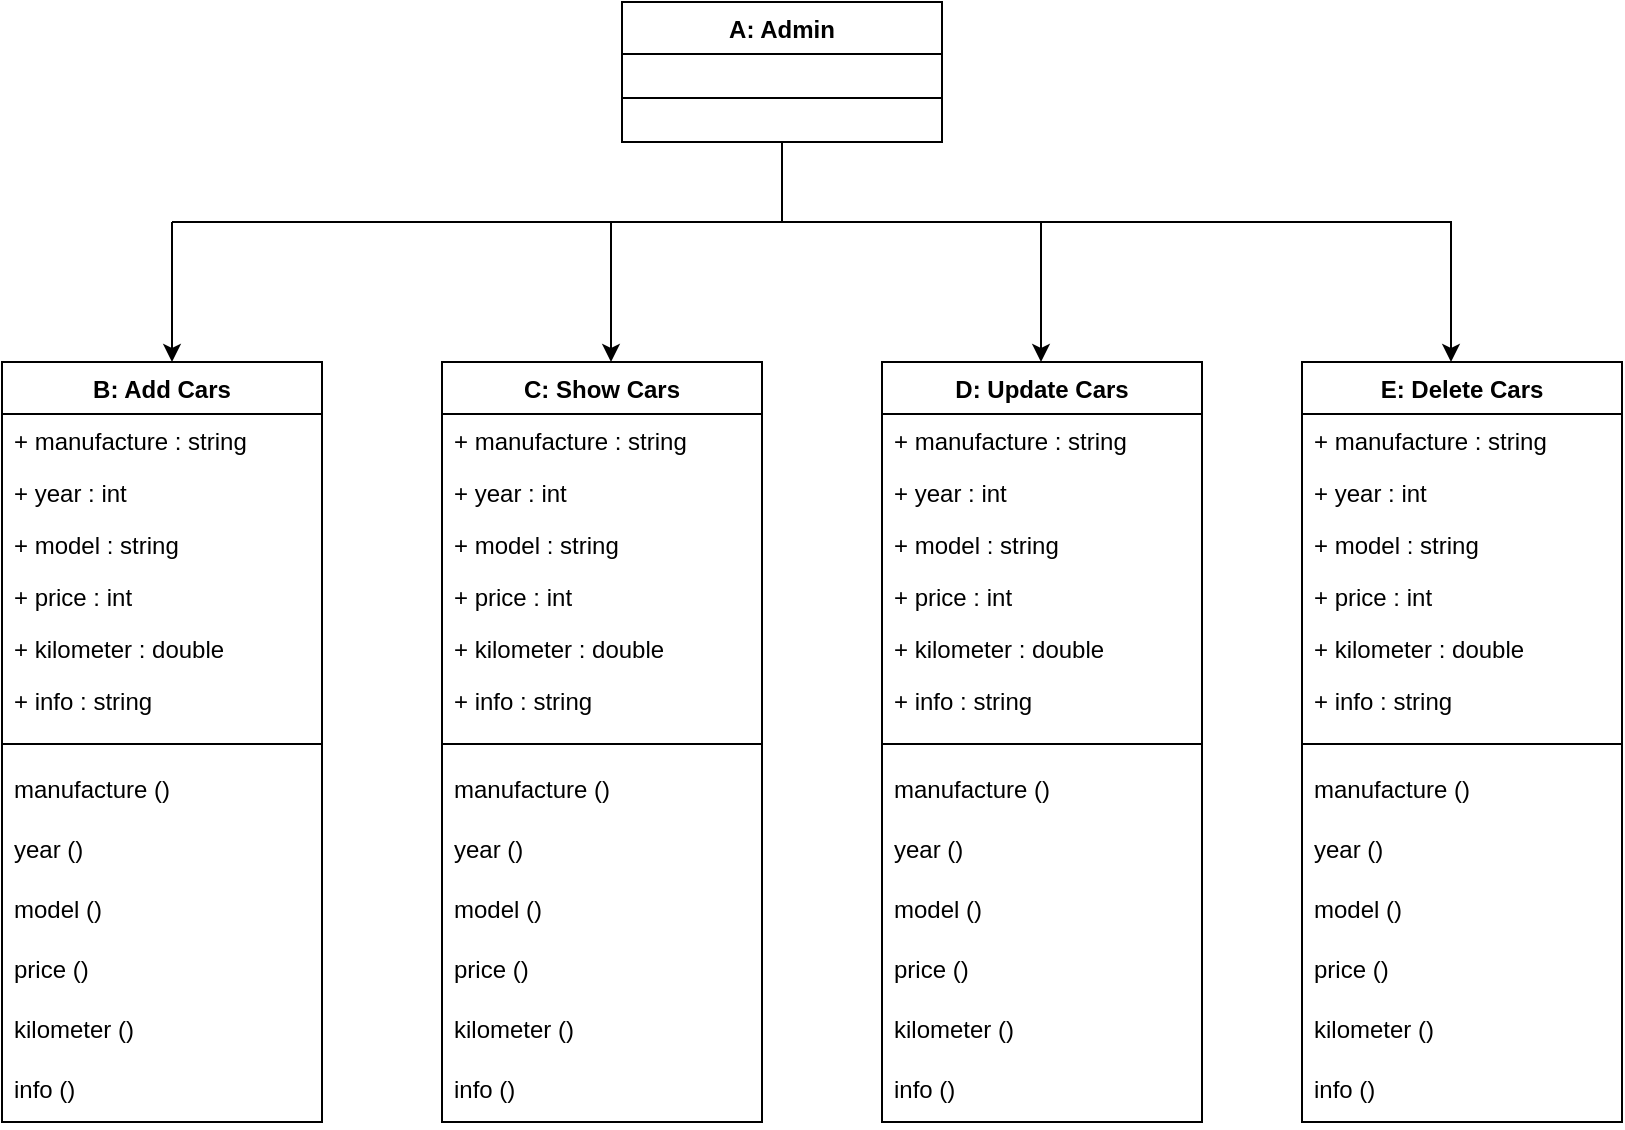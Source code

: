 <mxfile version="13.7.9" type="device"><diagram id="JsmkTivPC2M11mBROPxG" name="Page-1"><mxGraphModel dx="1086" dy="806" grid="1" gridSize="10" guides="1" tooltips="1" connect="1" arrows="1" fold="1" page="1" pageScale="1" pageWidth="850" pageHeight="1100" math="0" shadow="0"><root><mxCell id="0"/><mxCell id="1" parent="0"/><mxCell id="gU_pT-kuXRZiTmMAa7TU-27" value="" style="endArrow=none;html=1;entryX=0.5;entryY=1;entryDx=0;entryDy=0;" parent="1" target="gU_pT-kuXRZiTmMAa7TU-1" edge="1"><mxGeometry width="50" height="50" relative="1" as="geometry"><mxPoint x="410" y="160" as="sourcePoint"/><mxPoint x="455" y="130" as="targetPoint"/></mxGeometry></mxCell><mxCell id="gU_pT-kuXRZiTmMAa7TU-28" value="" style="endArrow=none;html=1;edgeStyle=orthogonalEdgeStyle;" parent="1" edge="1"><mxGeometry width="50" height="50" relative="1" as="geometry"><mxPoint x="105" y="160" as="sourcePoint"/><mxPoint x="745" y="160" as="targetPoint"/></mxGeometry></mxCell><mxCell id="gU_pT-kuXRZiTmMAa7TU-30" value="" style="endArrow=classic;html=1;entryX=0.5;entryY=0;entryDx=0;entryDy=0;" parent="1" edge="1"><mxGeometry width="50" height="50" relative="1" as="geometry"><mxPoint x="105" y="160" as="sourcePoint"/><mxPoint x="105" y="230" as="targetPoint"/></mxGeometry></mxCell><mxCell id="gU_pT-kuXRZiTmMAa7TU-31" value="" style="endArrow=classic;html=1;entryX=0.5;entryY=0;entryDx=0;entryDy=0;" parent="1" edge="1"><mxGeometry width="50" height="50" relative="1" as="geometry"><mxPoint x="324.5" y="160" as="sourcePoint"/><mxPoint x="324.5" y="230" as="targetPoint"/></mxGeometry></mxCell><mxCell id="gU_pT-kuXRZiTmMAa7TU-32" value="" style="endArrow=classic;html=1;entryX=0.5;entryY=0;entryDx=0;entryDy=0;" parent="1" edge="1"><mxGeometry width="50" height="50" relative="1" as="geometry"><mxPoint x="539.5" y="160" as="sourcePoint"/><mxPoint x="539.5" y="230" as="targetPoint"/></mxGeometry></mxCell><mxCell id="gU_pT-kuXRZiTmMAa7TU-33" value="" style="endArrow=classic;html=1;entryX=0.5;entryY=0;entryDx=0;entryDy=0;" parent="1" edge="1"><mxGeometry width="50" height="50" relative="1" as="geometry"><mxPoint x="744.5" y="160" as="sourcePoint"/><mxPoint x="744.5" y="230" as="targetPoint"/></mxGeometry></mxCell><mxCell id="gU_pT-kuXRZiTmMAa7TU-1" value="A: Admin" style="swimlane;fontStyle=1;align=center;verticalAlign=top;childLayout=stackLayout;horizontal=1;startSize=26;horizontalStack=0;resizeParent=1;resizeParentMax=0;resizeLast=0;collapsible=1;marginBottom=0;" parent="1" vertex="1"><mxGeometry x="330" y="50" width="160" height="70" as="geometry"/></mxCell><mxCell id="gU_pT-kuXRZiTmMAa7TU-3" value="" style="line;strokeWidth=1;fillColor=none;align=left;verticalAlign=middle;spacingTop=-1;spacingLeft=3;spacingRight=3;rotatable=0;labelPosition=right;points=[];portConstraint=eastwest;" parent="gU_pT-kuXRZiTmMAa7TU-1" vertex="1"><mxGeometry y="26" width="160" height="44" as="geometry"/></mxCell><mxCell id="gU_pT-kuXRZiTmMAa7TU-34" value="B: Add Cars" style="swimlane;fontStyle=1;align=center;verticalAlign=top;childLayout=stackLayout;horizontal=1;startSize=26;horizontalStack=0;resizeParent=1;resizeLast=0;collapsible=1;marginBottom=0;rounded=0;shadow=0;strokeWidth=1;" parent="1" vertex="1"><mxGeometry x="20" y="230" width="160" height="380" as="geometry"><mxRectangle x="230" y="140" width="160" height="26" as="alternateBounds"/></mxGeometry></mxCell><mxCell id="gU_pT-kuXRZiTmMAa7TU-35" value="+ manufacture : string" style="text;align=left;verticalAlign=top;spacingLeft=4;spacingRight=4;overflow=hidden;rotatable=0;points=[[0,0.5],[1,0.5]];portConstraint=eastwest;" parent="gU_pT-kuXRZiTmMAa7TU-34" vertex="1"><mxGeometry y="26" width="160" height="26" as="geometry"/></mxCell><mxCell id="gU_pT-kuXRZiTmMAa7TU-36" value="+ year : int" style="text;align=left;verticalAlign=top;spacingLeft=4;spacingRight=4;overflow=hidden;rotatable=0;points=[[0,0.5],[1,0.5]];portConstraint=eastwest;rounded=0;shadow=0;html=0;" parent="gU_pT-kuXRZiTmMAa7TU-34" vertex="1"><mxGeometry y="52" width="160" height="26" as="geometry"/></mxCell><mxCell id="gU_pT-kuXRZiTmMAa7TU-37" value="+ model : string" style="text;align=left;verticalAlign=top;spacingLeft=4;spacingRight=4;overflow=hidden;rotatable=0;points=[[0,0.5],[1,0.5]];portConstraint=eastwest;rounded=0;shadow=0;html=0;" parent="gU_pT-kuXRZiTmMAa7TU-34" vertex="1"><mxGeometry y="78" width="160" height="26" as="geometry"/></mxCell><mxCell id="gU_pT-kuXRZiTmMAa7TU-38" value="+ price : int" style="text;align=left;verticalAlign=top;spacingLeft=4;spacingRight=4;overflow=hidden;rotatable=0;points=[[0,0.5],[1,0.5]];portConstraint=eastwest;rounded=0;shadow=0;html=0;" parent="gU_pT-kuXRZiTmMAa7TU-34" vertex="1"><mxGeometry y="104" width="160" height="26" as="geometry"/></mxCell><mxCell id="gU_pT-kuXRZiTmMAa7TU-39" value="+ kilometer : double" style="text;align=left;verticalAlign=top;spacingLeft=4;spacingRight=4;overflow=hidden;rotatable=0;points=[[0,0.5],[1,0.5]];portConstraint=eastwest;rounded=0;shadow=0;html=0;" parent="gU_pT-kuXRZiTmMAa7TU-34" vertex="1"><mxGeometry y="130" width="160" height="26" as="geometry"/></mxCell><mxCell id="gU_pT-kuXRZiTmMAa7TU-40" value="+ info : string" style="text;align=left;verticalAlign=top;spacingLeft=4;spacingRight=4;overflow=hidden;rotatable=0;points=[[0,0.5],[1,0.5]];portConstraint=eastwest;rounded=0;shadow=0;html=0;" parent="gU_pT-kuXRZiTmMAa7TU-34" vertex="1"><mxGeometry y="156" width="160" height="26" as="geometry"/></mxCell><mxCell id="gU_pT-kuXRZiTmMAa7TU-41" value="" style="line;html=1;strokeWidth=1;align=left;verticalAlign=middle;spacingTop=-1;spacingLeft=3;spacingRight=3;rotatable=0;labelPosition=right;points=[];portConstraint=eastwest;" parent="gU_pT-kuXRZiTmMAa7TU-34" vertex="1"><mxGeometry y="182" width="160" height="18" as="geometry"/></mxCell><mxCell id="gU_pT-kuXRZiTmMAa7TU-42" value="manufacture ()" style="text;align=left;verticalAlign=top;spacingLeft=4;spacingRight=4;overflow=hidden;rotatable=0;points=[[0,0.5],[1,0.5]];portConstraint=eastwest;" parent="gU_pT-kuXRZiTmMAa7TU-34" vertex="1"><mxGeometry y="200" width="160" height="30" as="geometry"/></mxCell><mxCell id="gU_pT-kuXRZiTmMAa7TU-43" value="year ()" style="text;align=left;verticalAlign=top;spacingLeft=4;spacingRight=4;overflow=hidden;rotatable=0;points=[[0,0.5],[1,0.5]];portConstraint=eastwest;" parent="gU_pT-kuXRZiTmMAa7TU-34" vertex="1"><mxGeometry y="230" width="160" height="30" as="geometry"/></mxCell><mxCell id="gU_pT-kuXRZiTmMAa7TU-44" value="model ()" style="text;align=left;verticalAlign=top;spacingLeft=4;spacingRight=4;overflow=hidden;rotatable=0;points=[[0,0.5],[1,0.5]];portConstraint=eastwest;" parent="gU_pT-kuXRZiTmMAa7TU-34" vertex="1"><mxGeometry y="260" width="160" height="30" as="geometry"/></mxCell><mxCell id="gU_pT-kuXRZiTmMAa7TU-45" value="price ()" style="text;align=left;verticalAlign=top;spacingLeft=4;spacingRight=4;overflow=hidden;rotatable=0;points=[[0,0.5],[1,0.5]];portConstraint=eastwest;" parent="gU_pT-kuXRZiTmMAa7TU-34" vertex="1"><mxGeometry y="290" width="160" height="30" as="geometry"/></mxCell><mxCell id="gU_pT-kuXRZiTmMAa7TU-46" value="kilometer ()" style="text;align=left;verticalAlign=top;spacingLeft=4;spacingRight=4;overflow=hidden;rotatable=0;points=[[0,0.5],[1,0.5]];portConstraint=eastwest;" parent="gU_pT-kuXRZiTmMAa7TU-34" vertex="1"><mxGeometry y="320" width="160" height="30" as="geometry"/></mxCell><mxCell id="gU_pT-kuXRZiTmMAa7TU-47" value="info ()" style="text;align=left;verticalAlign=top;spacingLeft=4;spacingRight=4;overflow=hidden;rotatable=0;points=[[0,0.5],[1,0.5]];portConstraint=eastwest;" parent="gU_pT-kuXRZiTmMAa7TU-34" vertex="1"><mxGeometry y="350" width="160" height="30" as="geometry"/></mxCell><mxCell id="gU_pT-kuXRZiTmMAa7TU-48" value="C: Show Cars" style="swimlane;fontStyle=1;align=center;verticalAlign=top;childLayout=stackLayout;horizontal=1;startSize=26;horizontalStack=0;resizeParent=1;resizeLast=0;collapsible=1;marginBottom=0;rounded=0;shadow=0;strokeWidth=1;" parent="1" vertex="1"><mxGeometry x="240" y="230" width="160" height="380" as="geometry"><mxRectangle x="230" y="140" width="160" height="26" as="alternateBounds"/></mxGeometry></mxCell><mxCell id="gU_pT-kuXRZiTmMAa7TU-49" value="+ manufacture : string" style="text;align=left;verticalAlign=top;spacingLeft=4;spacingRight=4;overflow=hidden;rotatable=0;points=[[0,0.5],[1,0.5]];portConstraint=eastwest;" parent="gU_pT-kuXRZiTmMAa7TU-48" vertex="1"><mxGeometry y="26" width="160" height="26" as="geometry"/></mxCell><mxCell id="gU_pT-kuXRZiTmMAa7TU-50" value="+ year : int" style="text;align=left;verticalAlign=top;spacingLeft=4;spacingRight=4;overflow=hidden;rotatable=0;points=[[0,0.5],[1,0.5]];portConstraint=eastwest;rounded=0;shadow=0;html=0;" parent="gU_pT-kuXRZiTmMAa7TU-48" vertex="1"><mxGeometry y="52" width="160" height="26" as="geometry"/></mxCell><mxCell id="gU_pT-kuXRZiTmMAa7TU-51" value="+ model : string" style="text;align=left;verticalAlign=top;spacingLeft=4;spacingRight=4;overflow=hidden;rotatable=0;points=[[0,0.5],[1,0.5]];portConstraint=eastwest;rounded=0;shadow=0;html=0;" parent="gU_pT-kuXRZiTmMAa7TU-48" vertex="1"><mxGeometry y="78" width="160" height="26" as="geometry"/></mxCell><mxCell id="gU_pT-kuXRZiTmMAa7TU-52" value="+ price : int" style="text;align=left;verticalAlign=top;spacingLeft=4;spacingRight=4;overflow=hidden;rotatable=0;points=[[0,0.5],[1,0.5]];portConstraint=eastwest;rounded=0;shadow=0;html=0;" parent="gU_pT-kuXRZiTmMAa7TU-48" vertex="1"><mxGeometry y="104" width="160" height="26" as="geometry"/></mxCell><mxCell id="gU_pT-kuXRZiTmMAa7TU-53" value="+ kilometer : double" style="text;align=left;verticalAlign=top;spacingLeft=4;spacingRight=4;overflow=hidden;rotatable=0;points=[[0,0.5],[1,0.5]];portConstraint=eastwest;rounded=0;shadow=0;html=0;" parent="gU_pT-kuXRZiTmMAa7TU-48" vertex="1"><mxGeometry y="130" width="160" height="26" as="geometry"/></mxCell><mxCell id="gU_pT-kuXRZiTmMAa7TU-54" value="+ info : string" style="text;align=left;verticalAlign=top;spacingLeft=4;spacingRight=4;overflow=hidden;rotatable=0;points=[[0,0.5],[1,0.5]];portConstraint=eastwest;rounded=0;shadow=0;html=0;" parent="gU_pT-kuXRZiTmMAa7TU-48" vertex="1"><mxGeometry y="156" width="160" height="26" as="geometry"/></mxCell><mxCell id="gU_pT-kuXRZiTmMAa7TU-55" value="" style="line;html=1;strokeWidth=1;align=left;verticalAlign=middle;spacingTop=-1;spacingLeft=3;spacingRight=3;rotatable=0;labelPosition=right;points=[];portConstraint=eastwest;" parent="gU_pT-kuXRZiTmMAa7TU-48" vertex="1"><mxGeometry y="182" width="160" height="18" as="geometry"/></mxCell><mxCell id="gU_pT-kuXRZiTmMAa7TU-56" value="manufacture ()" style="text;align=left;verticalAlign=top;spacingLeft=4;spacingRight=4;overflow=hidden;rotatable=0;points=[[0,0.5],[1,0.5]];portConstraint=eastwest;" parent="gU_pT-kuXRZiTmMAa7TU-48" vertex="1"><mxGeometry y="200" width="160" height="30" as="geometry"/></mxCell><mxCell id="gU_pT-kuXRZiTmMAa7TU-57" value="year ()" style="text;align=left;verticalAlign=top;spacingLeft=4;spacingRight=4;overflow=hidden;rotatable=0;points=[[0,0.5],[1,0.5]];portConstraint=eastwest;" parent="gU_pT-kuXRZiTmMAa7TU-48" vertex="1"><mxGeometry y="230" width="160" height="30" as="geometry"/></mxCell><mxCell id="gU_pT-kuXRZiTmMAa7TU-58" value="model ()" style="text;align=left;verticalAlign=top;spacingLeft=4;spacingRight=4;overflow=hidden;rotatable=0;points=[[0,0.5],[1,0.5]];portConstraint=eastwest;" parent="gU_pT-kuXRZiTmMAa7TU-48" vertex="1"><mxGeometry y="260" width="160" height="30" as="geometry"/></mxCell><mxCell id="gU_pT-kuXRZiTmMAa7TU-59" value="price ()" style="text;align=left;verticalAlign=top;spacingLeft=4;spacingRight=4;overflow=hidden;rotatable=0;points=[[0,0.5],[1,0.5]];portConstraint=eastwest;" parent="gU_pT-kuXRZiTmMAa7TU-48" vertex="1"><mxGeometry y="290" width="160" height="30" as="geometry"/></mxCell><mxCell id="gU_pT-kuXRZiTmMAa7TU-60" value="kilometer ()" style="text;align=left;verticalAlign=top;spacingLeft=4;spacingRight=4;overflow=hidden;rotatable=0;points=[[0,0.5],[1,0.5]];portConstraint=eastwest;" parent="gU_pT-kuXRZiTmMAa7TU-48" vertex="1"><mxGeometry y="320" width="160" height="30" as="geometry"/></mxCell><mxCell id="gU_pT-kuXRZiTmMAa7TU-61" value="info ()" style="text;align=left;verticalAlign=top;spacingLeft=4;spacingRight=4;overflow=hidden;rotatable=0;points=[[0,0.5],[1,0.5]];portConstraint=eastwest;" parent="gU_pT-kuXRZiTmMAa7TU-48" vertex="1"><mxGeometry y="350" width="160" height="30" as="geometry"/></mxCell><mxCell id="gU_pT-kuXRZiTmMAa7TU-76" value="E: Delete Cars" style="swimlane;fontStyle=1;align=center;verticalAlign=top;childLayout=stackLayout;horizontal=1;startSize=26;horizontalStack=0;resizeParent=1;resizeLast=0;collapsible=1;marginBottom=0;rounded=0;shadow=0;strokeWidth=1;" parent="1" vertex="1"><mxGeometry x="670" y="230" width="160" height="380" as="geometry"><mxRectangle x="230" y="140" width="160" height="26" as="alternateBounds"/></mxGeometry></mxCell><mxCell id="gU_pT-kuXRZiTmMAa7TU-77" value="+ manufacture : string" style="text;align=left;verticalAlign=top;spacingLeft=4;spacingRight=4;overflow=hidden;rotatable=0;points=[[0,0.5],[1,0.5]];portConstraint=eastwest;" parent="gU_pT-kuXRZiTmMAa7TU-76" vertex="1"><mxGeometry y="26" width="160" height="26" as="geometry"/></mxCell><mxCell id="gU_pT-kuXRZiTmMAa7TU-78" value="+ year : int" style="text;align=left;verticalAlign=top;spacingLeft=4;spacingRight=4;overflow=hidden;rotatable=0;points=[[0,0.5],[1,0.5]];portConstraint=eastwest;rounded=0;shadow=0;html=0;" parent="gU_pT-kuXRZiTmMAa7TU-76" vertex="1"><mxGeometry y="52" width="160" height="26" as="geometry"/></mxCell><mxCell id="gU_pT-kuXRZiTmMAa7TU-79" value="+ model : string" style="text;align=left;verticalAlign=top;spacingLeft=4;spacingRight=4;overflow=hidden;rotatable=0;points=[[0,0.5],[1,0.5]];portConstraint=eastwest;rounded=0;shadow=0;html=0;" parent="gU_pT-kuXRZiTmMAa7TU-76" vertex="1"><mxGeometry y="78" width="160" height="26" as="geometry"/></mxCell><mxCell id="gU_pT-kuXRZiTmMAa7TU-80" value="+ price : int" style="text;align=left;verticalAlign=top;spacingLeft=4;spacingRight=4;overflow=hidden;rotatable=0;points=[[0,0.5],[1,0.5]];portConstraint=eastwest;rounded=0;shadow=0;html=0;" parent="gU_pT-kuXRZiTmMAa7TU-76" vertex="1"><mxGeometry y="104" width="160" height="26" as="geometry"/></mxCell><mxCell id="gU_pT-kuXRZiTmMAa7TU-81" value="+ kilometer : double" style="text;align=left;verticalAlign=top;spacingLeft=4;spacingRight=4;overflow=hidden;rotatable=0;points=[[0,0.5],[1,0.5]];portConstraint=eastwest;rounded=0;shadow=0;html=0;" parent="gU_pT-kuXRZiTmMAa7TU-76" vertex="1"><mxGeometry y="130" width="160" height="26" as="geometry"/></mxCell><mxCell id="gU_pT-kuXRZiTmMAa7TU-82" value="+ info : string" style="text;align=left;verticalAlign=top;spacingLeft=4;spacingRight=4;overflow=hidden;rotatable=0;points=[[0,0.5],[1,0.5]];portConstraint=eastwest;rounded=0;shadow=0;html=0;" parent="gU_pT-kuXRZiTmMAa7TU-76" vertex="1"><mxGeometry y="156" width="160" height="26" as="geometry"/></mxCell><mxCell id="gU_pT-kuXRZiTmMAa7TU-83" value="" style="line;html=1;strokeWidth=1;align=left;verticalAlign=middle;spacingTop=-1;spacingLeft=3;spacingRight=3;rotatable=0;labelPosition=right;points=[];portConstraint=eastwest;" parent="gU_pT-kuXRZiTmMAa7TU-76" vertex="1"><mxGeometry y="182" width="160" height="18" as="geometry"/></mxCell><mxCell id="gU_pT-kuXRZiTmMAa7TU-84" value="manufacture ()" style="text;align=left;verticalAlign=top;spacingLeft=4;spacingRight=4;overflow=hidden;rotatable=0;points=[[0,0.5],[1,0.5]];portConstraint=eastwest;" parent="gU_pT-kuXRZiTmMAa7TU-76" vertex="1"><mxGeometry y="200" width="160" height="30" as="geometry"/></mxCell><mxCell id="gU_pT-kuXRZiTmMAa7TU-85" value="year ()" style="text;align=left;verticalAlign=top;spacingLeft=4;spacingRight=4;overflow=hidden;rotatable=0;points=[[0,0.5],[1,0.5]];portConstraint=eastwest;" parent="gU_pT-kuXRZiTmMAa7TU-76" vertex="1"><mxGeometry y="230" width="160" height="30" as="geometry"/></mxCell><mxCell id="gU_pT-kuXRZiTmMAa7TU-86" value="model ()" style="text;align=left;verticalAlign=top;spacingLeft=4;spacingRight=4;overflow=hidden;rotatable=0;points=[[0,0.5],[1,0.5]];portConstraint=eastwest;" parent="gU_pT-kuXRZiTmMAa7TU-76" vertex="1"><mxGeometry y="260" width="160" height="30" as="geometry"/></mxCell><mxCell id="gU_pT-kuXRZiTmMAa7TU-87" value="price ()" style="text;align=left;verticalAlign=top;spacingLeft=4;spacingRight=4;overflow=hidden;rotatable=0;points=[[0,0.5],[1,0.5]];portConstraint=eastwest;" parent="gU_pT-kuXRZiTmMAa7TU-76" vertex="1"><mxGeometry y="290" width="160" height="30" as="geometry"/></mxCell><mxCell id="gU_pT-kuXRZiTmMAa7TU-88" value="kilometer ()" style="text;align=left;verticalAlign=top;spacingLeft=4;spacingRight=4;overflow=hidden;rotatable=0;points=[[0,0.5],[1,0.5]];portConstraint=eastwest;" parent="gU_pT-kuXRZiTmMAa7TU-76" vertex="1"><mxGeometry y="320" width="160" height="30" as="geometry"/></mxCell><mxCell id="gU_pT-kuXRZiTmMAa7TU-89" value="info ()" style="text;align=left;verticalAlign=top;spacingLeft=4;spacingRight=4;overflow=hidden;rotatable=0;points=[[0,0.5],[1,0.5]];portConstraint=eastwest;" parent="gU_pT-kuXRZiTmMAa7TU-76" vertex="1"><mxGeometry y="350" width="160" height="30" as="geometry"/></mxCell><mxCell id="gU_pT-kuXRZiTmMAa7TU-62" value="D: Update Cars" style="swimlane;fontStyle=1;align=center;verticalAlign=top;childLayout=stackLayout;horizontal=1;startSize=26;horizontalStack=0;resizeParent=1;resizeLast=0;collapsible=1;marginBottom=0;rounded=0;shadow=0;strokeWidth=1;" parent="1" vertex="1"><mxGeometry x="460" y="230" width="160" height="380" as="geometry"><mxRectangle x="230" y="140" width="160" height="26" as="alternateBounds"/></mxGeometry></mxCell><mxCell id="gU_pT-kuXRZiTmMAa7TU-63" value="+ manufacture : string" style="text;align=left;verticalAlign=top;spacingLeft=4;spacingRight=4;overflow=hidden;rotatable=0;points=[[0,0.5],[1,0.5]];portConstraint=eastwest;" parent="gU_pT-kuXRZiTmMAa7TU-62" vertex="1"><mxGeometry y="26" width="160" height="26" as="geometry"/></mxCell><mxCell id="gU_pT-kuXRZiTmMAa7TU-64" value="+ year : int" style="text;align=left;verticalAlign=top;spacingLeft=4;spacingRight=4;overflow=hidden;rotatable=0;points=[[0,0.5],[1,0.5]];portConstraint=eastwest;rounded=0;shadow=0;html=0;" parent="gU_pT-kuXRZiTmMAa7TU-62" vertex="1"><mxGeometry y="52" width="160" height="26" as="geometry"/></mxCell><mxCell id="gU_pT-kuXRZiTmMAa7TU-65" value="+ model : string" style="text;align=left;verticalAlign=top;spacingLeft=4;spacingRight=4;overflow=hidden;rotatable=0;points=[[0,0.5],[1,0.5]];portConstraint=eastwest;rounded=0;shadow=0;html=0;" parent="gU_pT-kuXRZiTmMAa7TU-62" vertex="1"><mxGeometry y="78" width="160" height="26" as="geometry"/></mxCell><mxCell id="gU_pT-kuXRZiTmMAa7TU-66" value="+ price : int" style="text;align=left;verticalAlign=top;spacingLeft=4;spacingRight=4;overflow=hidden;rotatable=0;points=[[0,0.5],[1,0.5]];portConstraint=eastwest;rounded=0;shadow=0;html=0;" parent="gU_pT-kuXRZiTmMAa7TU-62" vertex="1"><mxGeometry y="104" width="160" height="26" as="geometry"/></mxCell><mxCell id="gU_pT-kuXRZiTmMAa7TU-67" value="+ kilometer : double" style="text;align=left;verticalAlign=top;spacingLeft=4;spacingRight=4;overflow=hidden;rotatable=0;points=[[0,0.5],[1,0.5]];portConstraint=eastwest;rounded=0;shadow=0;html=0;" parent="gU_pT-kuXRZiTmMAa7TU-62" vertex="1"><mxGeometry y="130" width="160" height="26" as="geometry"/></mxCell><mxCell id="gU_pT-kuXRZiTmMAa7TU-68" value="+ info : string" style="text;align=left;verticalAlign=top;spacingLeft=4;spacingRight=4;overflow=hidden;rotatable=0;points=[[0,0.5],[1,0.5]];portConstraint=eastwest;rounded=0;shadow=0;html=0;" parent="gU_pT-kuXRZiTmMAa7TU-62" vertex="1"><mxGeometry y="156" width="160" height="26" as="geometry"/></mxCell><mxCell id="gU_pT-kuXRZiTmMAa7TU-69" value="" style="line;html=1;strokeWidth=1;align=left;verticalAlign=middle;spacingTop=-1;spacingLeft=3;spacingRight=3;rotatable=0;labelPosition=right;points=[];portConstraint=eastwest;" parent="gU_pT-kuXRZiTmMAa7TU-62" vertex="1"><mxGeometry y="182" width="160" height="18" as="geometry"/></mxCell><mxCell id="gU_pT-kuXRZiTmMAa7TU-70" value="manufacture ()" style="text;align=left;verticalAlign=top;spacingLeft=4;spacingRight=4;overflow=hidden;rotatable=0;points=[[0,0.5],[1,0.5]];portConstraint=eastwest;" parent="gU_pT-kuXRZiTmMAa7TU-62" vertex="1"><mxGeometry y="200" width="160" height="30" as="geometry"/></mxCell><mxCell id="gU_pT-kuXRZiTmMAa7TU-71" value="year ()" style="text;align=left;verticalAlign=top;spacingLeft=4;spacingRight=4;overflow=hidden;rotatable=0;points=[[0,0.5],[1,0.5]];portConstraint=eastwest;" parent="gU_pT-kuXRZiTmMAa7TU-62" vertex="1"><mxGeometry y="230" width="160" height="30" as="geometry"/></mxCell><mxCell id="gU_pT-kuXRZiTmMAa7TU-72" value="model ()" style="text;align=left;verticalAlign=top;spacingLeft=4;spacingRight=4;overflow=hidden;rotatable=0;points=[[0,0.5],[1,0.5]];portConstraint=eastwest;" parent="gU_pT-kuXRZiTmMAa7TU-62" vertex="1"><mxGeometry y="260" width="160" height="30" as="geometry"/></mxCell><mxCell id="gU_pT-kuXRZiTmMAa7TU-73" value="price ()" style="text;align=left;verticalAlign=top;spacingLeft=4;spacingRight=4;overflow=hidden;rotatable=0;points=[[0,0.5],[1,0.5]];portConstraint=eastwest;" parent="gU_pT-kuXRZiTmMAa7TU-62" vertex="1"><mxGeometry y="290" width="160" height="30" as="geometry"/></mxCell><mxCell id="gU_pT-kuXRZiTmMAa7TU-74" value="kilometer ()" style="text;align=left;verticalAlign=top;spacingLeft=4;spacingRight=4;overflow=hidden;rotatable=0;points=[[0,0.5],[1,0.5]];portConstraint=eastwest;" parent="gU_pT-kuXRZiTmMAa7TU-62" vertex="1"><mxGeometry y="320" width="160" height="30" as="geometry"/></mxCell><mxCell id="gU_pT-kuXRZiTmMAa7TU-75" value="info ()" style="text;align=left;verticalAlign=top;spacingLeft=4;spacingRight=4;overflow=hidden;rotatable=0;points=[[0,0.5],[1,0.5]];portConstraint=eastwest;" parent="gU_pT-kuXRZiTmMAa7TU-62" vertex="1"><mxGeometry y="350" width="160" height="30" as="geometry"/></mxCell></root></mxGraphModel></diagram></mxfile>